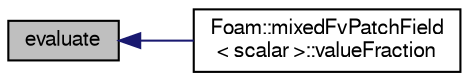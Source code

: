 digraph "evaluate"
{
  bgcolor="transparent";
  edge [fontname="FreeSans",fontsize="10",labelfontname="FreeSans",labelfontsize="10"];
  node [fontname="FreeSans",fontsize="10",shape=record];
  rankdir="LR";
  Node51 [label="evaluate",height=0.2,width=0.4,color="black", fillcolor="grey75", style="filled", fontcolor="black"];
  Node51 -> Node52 [dir="back",color="midnightblue",fontsize="10",style="solid",fontname="FreeSans"];
  Node52 [label="Foam::mixedFvPatchField\l\< scalar \>::valueFraction",height=0.2,width=0.4,color="black",URL="$a21990.html#a20b2b6a431bb6206e4bbeea0bfd6f948"];
}
